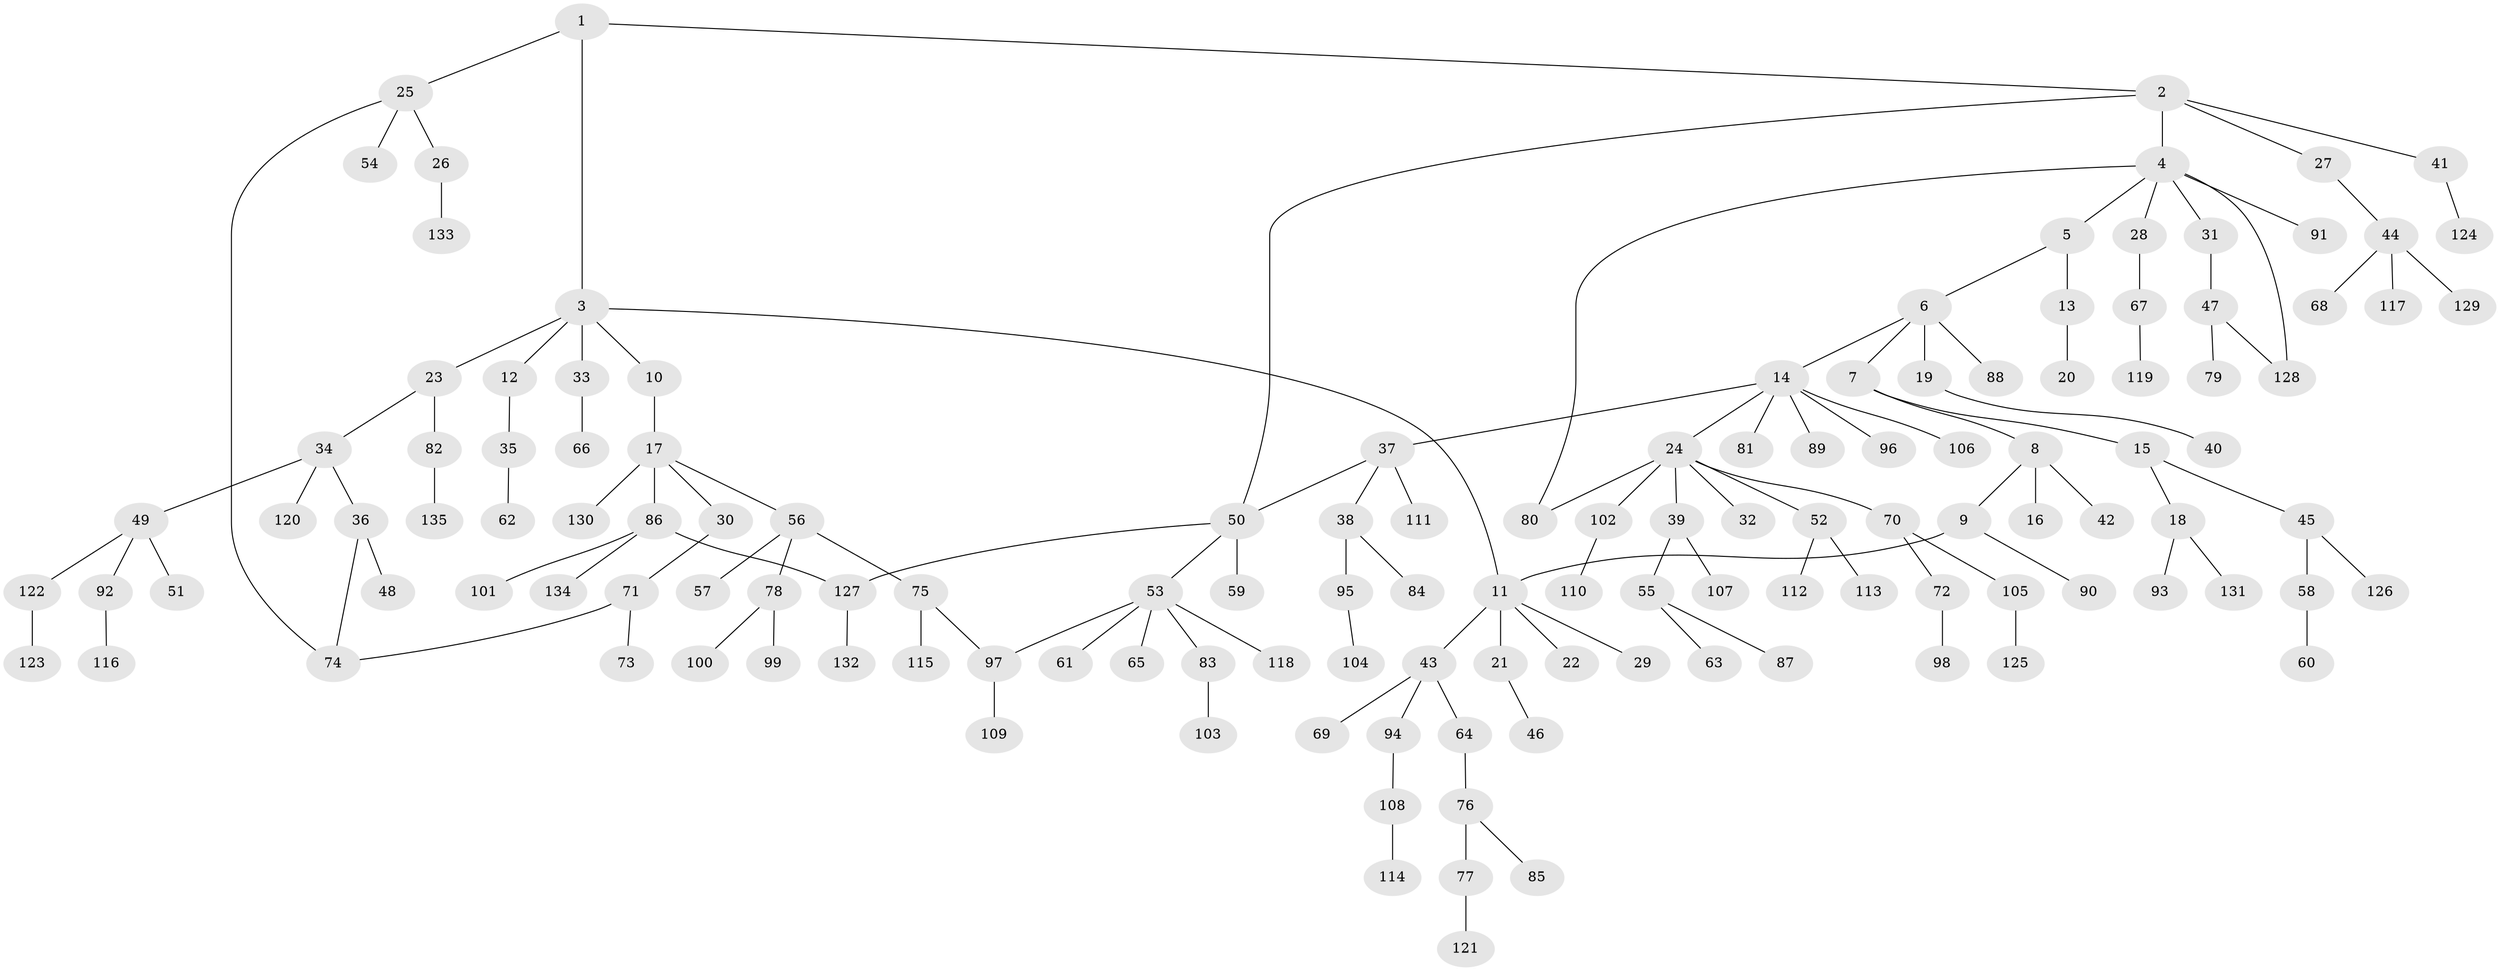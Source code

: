 // Generated by graph-tools (version 1.1) at 2025/25/03/09/25 03:25:29]
// undirected, 135 vertices, 142 edges
graph export_dot {
graph [start="1"]
  node [color=gray90,style=filled];
  1;
  2;
  3;
  4;
  5;
  6;
  7;
  8;
  9;
  10;
  11;
  12;
  13;
  14;
  15;
  16;
  17;
  18;
  19;
  20;
  21;
  22;
  23;
  24;
  25;
  26;
  27;
  28;
  29;
  30;
  31;
  32;
  33;
  34;
  35;
  36;
  37;
  38;
  39;
  40;
  41;
  42;
  43;
  44;
  45;
  46;
  47;
  48;
  49;
  50;
  51;
  52;
  53;
  54;
  55;
  56;
  57;
  58;
  59;
  60;
  61;
  62;
  63;
  64;
  65;
  66;
  67;
  68;
  69;
  70;
  71;
  72;
  73;
  74;
  75;
  76;
  77;
  78;
  79;
  80;
  81;
  82;
  83;
  84;
  85;
  86;
  87;
  88;
  89;
  90;
  91;
  92;
  93;
  94;
  95;
  96;
  97;
  98;
  99;
  100;
  101;
  102;
  103;
  104;
  105;
  106;
  107;
  108;
  109;
  110;
  111;
  112;
  113;
  114;
  115;
  116;
  117;
  118;
  119;
  120;
  121;
  122;
  123;
  124;
  125;
  126;
  127;
  128;
  129;
  130;
  131;
  132;
  133;
  134;
  135;
  1 -- 2;
  1 -- 3;
  1 -- 25;
  2 -- 4;
  2 -- 27;
  2 -- 41;
  2 -- 50;
  3 -- 10;
  3 -- 12;
  3 -- 23;
  3 -- 33;
  3 -- 11;
  4 -- 5;
  4 -- 28;
  4 -- 31;
  4 -- 80;
  4 -- 91;
  4 -- 128;
  5 -- 6;
  5 -- 13;
  6 -- 7;
  6 -- 14;
  6 -- 19;
  6 -- 88;
  7 -- 8;
  7 -- 15;
  8 -- 9;
  8 -- 16;
  8 -- 42;
  9 -- 11;
  9 -- 90;
  10 -- 17;
  11 -- 21;
  11 -- 22;
  11 -- 29;
  11 -- 43;
  12 -- 35;
  13 -- 20;
  14 -- 24;
  14 -- 37;
  14 -- 81;
  14 -- 89;
  14 -- 96;
  14 -- 106;
  15 -- 18;
  15 -- 45;
  17 -- 30;
  17 -- 56;
  17 -- 86;
  17 -- 130;
  18 -- 93;
  18 -- 131;
  19 -- 40;
  21 -- 46;
  23 -- 34;
  23 -- 82;
  24 -- 32;
  24 -- 39;
  24 -- 52;
  24 -- 70;
  24 -- 102;
  24 -- 80;
  25 -- 26;
  25 -- 54;
  25 -- 74;
  26 -- 133;
  27 -- 44;
  28 -- 67;
  30 -- 71;
  31 -- 47;
  33 -- 66;
  34 -- 36;
  34 -- 49;
  34 -- 120;
  35 -- 62;
  36 -- 48;
  36 -- 74;
  37 -- 38;
  37 -- 50;
  37 -- 111;
  38 -- 84;
  38 -- 95;
  39 -- 55;
  39 -- 107;
  41 -- 124;
  43 -- 64;
  43 -- 69;
  43 -- 94;
  44 -- 68;
  44 -- 117;
  44 -- 129;
  45 -- 58;
  45 -- 126;
  47 -- 79;
  47 -- 128;
  49 -- 51;
  49 -- 92;
  49 -- 122;
  50 -- 53;
  50 -- 59;
  50 -- 127;
  52 -- 112;
  52 -- 113;
  53 -- 61;
  53 -- 65;
  53 -- 83;
  53 -- 97;
  53 -- 118;
  55 -- 63;
  55 -- 87;
  56 -- 57;
  56 -- 75;
  56 -- 78;
  58 -- 60;
  64 -- 76;
  67 -- 119;
  70 -- 72;
  70 -- 105;
  71 -- 73;
  71 -- 74;
  72 -- 98;
  75 -- 115;
  75 -- 97;
  76 -- 77;
  76 -- 85;
  77 -- 121;
  78 -- 99;
  78 -- 100;
  82 -- 135;
  83 -- 103;
  86 -- 101;
  86 -- 134;
  86 -- 127;
  92 -- 116;
  94 -- 108;
  95 -- 104;
  97 -- 109;
  102 -- 110;
  105 -- 125;
  108 -- 114;
  122 -- 123;
  127 -- 132;
}
